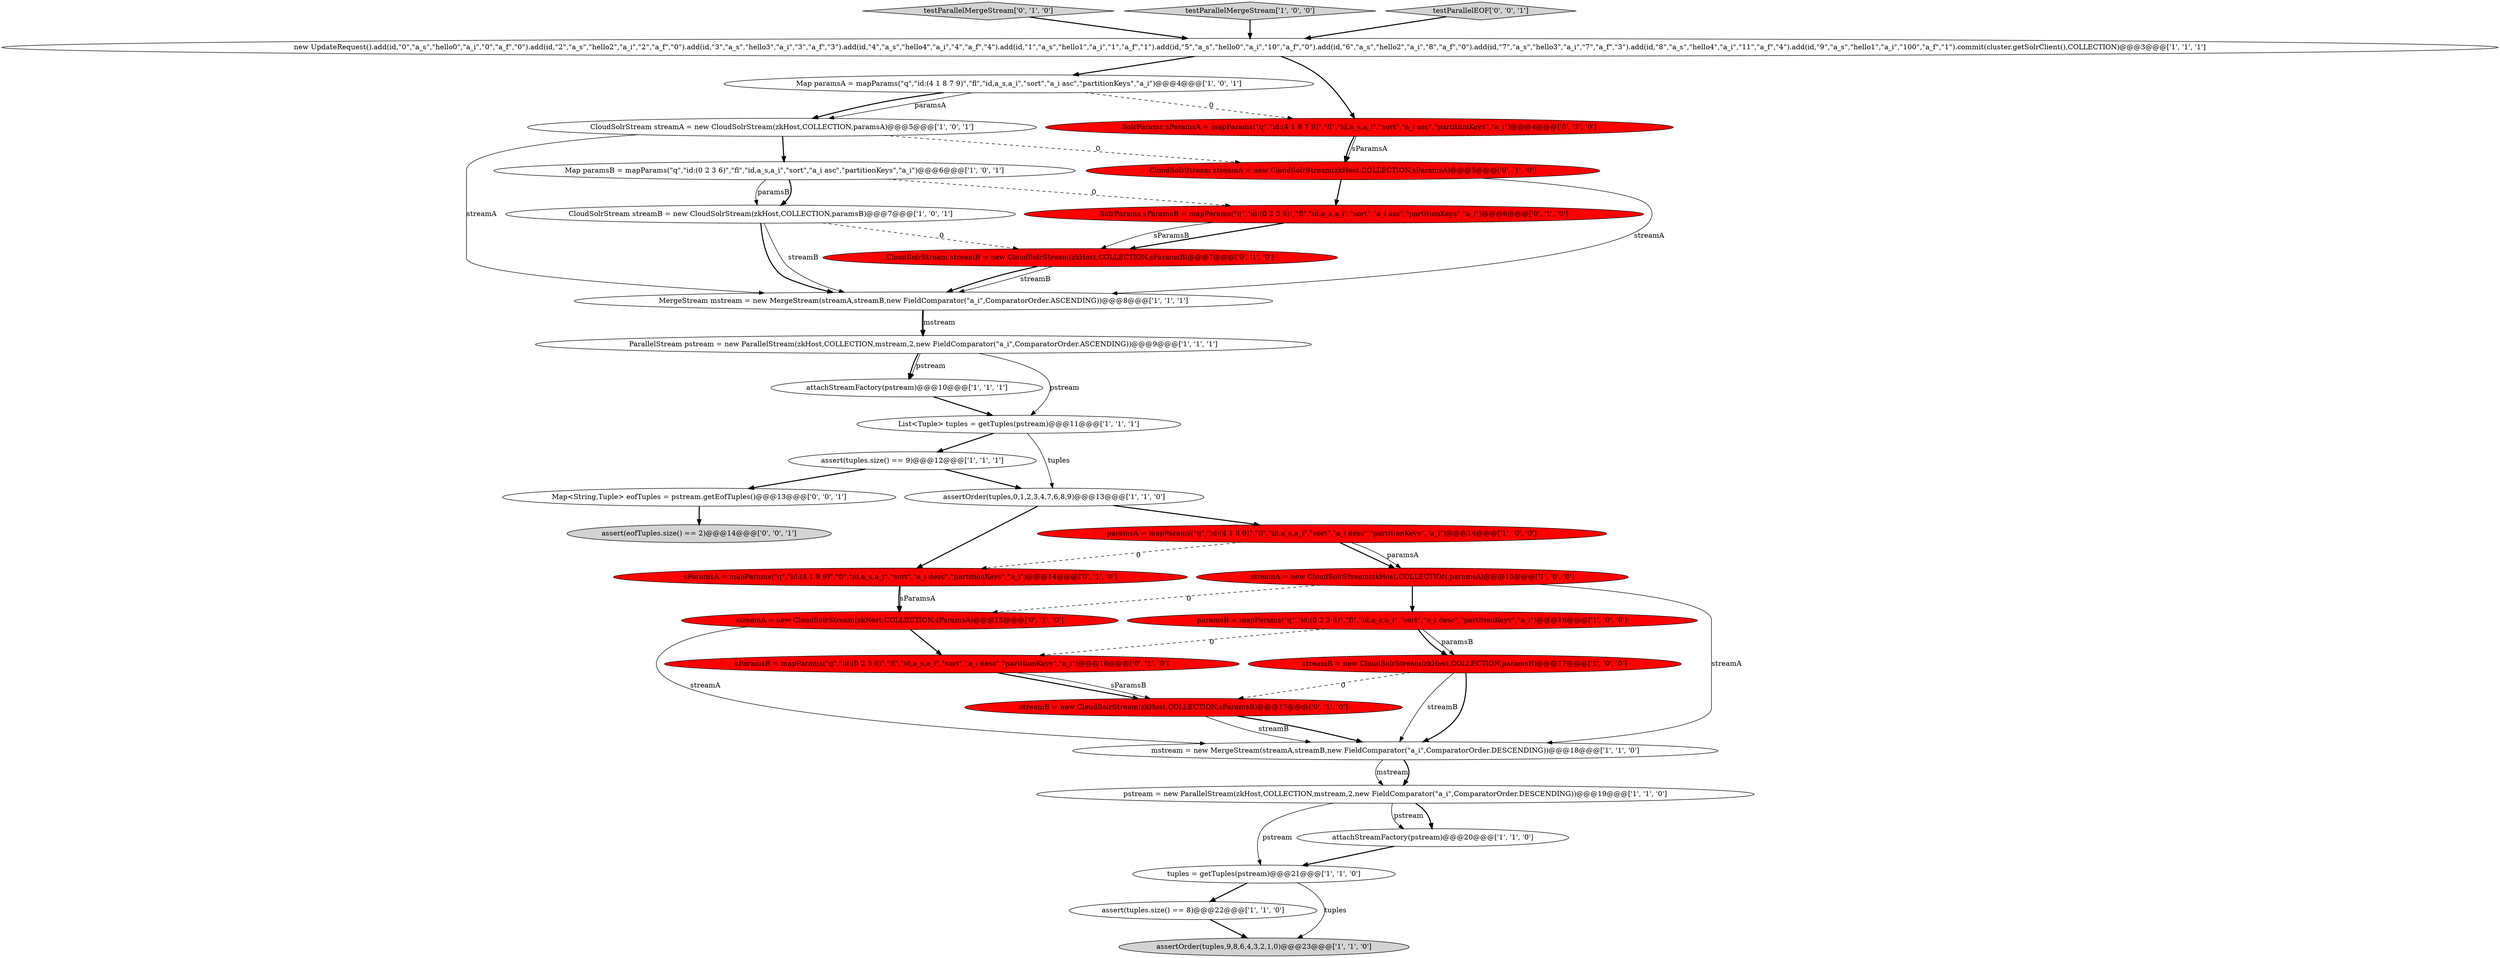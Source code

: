 digraph {
26 [style = filled, label = "sParamsA = mapParams(\"q\",\"id:(4 1 8 9)\",\"fl\",\"id,a_s,a_i\",\"sort\",\"a_i desc\",\"partitionKeys\",\"a_i\")@@@14@@@['0', '1', '0']", fillcolor = red, shape = ellipse image = "AAA1AAABBB2BBB"];
32 [style = filled, label = "Map<String,Tuple> eofTuples = pstream.getEofTuples()@@@13@@@['0', '0', '1']", fillcolor = white, shape = ellipse image = "AAA0AAABBB3BBB"];
12 [style = filled, label = "tuples = getTuples(pstream)@@@21@@@['1', '1', '0']", fillcolor = white, shape = ellipse image = "AAA0AAABBB1BBB"];
18 [style = filled, label = "mstream = new MergeStream(streamA,streamB,new FieldComparator(\"a_i\",ComparatorOrder.DESCENDING))@@@18@@@['1', '1', '0']", fillcolor = white, shape = ellipse image = "AAA0AAABBB1BBB"];
7 [style = filled, label = "attachStreamFactory(pstream)@@@10@@@['1', '1', '1']", fillcolor = white, shape = ellipse image = "AAA0AAABBB1BBB"];
21 [style = filled, label = "new UpdateRequest().add(id,\"0\",\"a_s\",\"hello0\",\"a_i\",\"0\",\"a_f\",\"0\").add(id,\"2\",\"a_s\",\"hello2\",\"a_i\",\"2\",\"a_f\",\"0\").add(id,\"3\",\"a_s\",\"hello3\",\"a_i\",\"3\",\"a_f\",\"3\").add(id,\"4\",\"a_s\",\"hello4\",\"a_i\",\"4\",\"a_f\",\"4\").add(id,\"1\",\"a_s\",\"hello1\",\"a_i\",\"1\",\"a_f\",\"1\").add(id,\"5\",\"a_s\",\"hello0\",\"a_i\",\"10\",\"a_f\",\"0\").add(id,\"6\",\"a_s\",\"hello2\",\"a_i\",\"8\",\"a_f\",\"0\").add(id,\"7\",\"a_s\",\"hello3\",\"a_i\",\"7\",\"a_f\",\"3\").add(id,\"8\",\"a_s\",\"hello4\",\"a_i\",\"11\",\"a_f\",\"4\").add(id,\"9\",\"a_s\",\"hello1\",\"a_i\",\"100\",\"a_f\",\"1\").commit(cluster.getSolrClient(),COLLECTION)@@@3@@@['1', '1', '1']", fillcolor = white, shape = ellipse image = "AAA0AAABBB1BBB"];
11 [style = filled, label = "CloudSolrStream streamB = new CloudSolrStream(zkHost,COLLECTION,paramsB)@@@7@@@['1', '0', '1']", fillcolor = white, shape = ellipse image = "AAA0AAABBB1BBB"];
22 [style = filled, label = "SolrParams sParamsB = mapParams(\"q\",\"id:(0 2 3 6)\",\"fl\",\"id,a_s,a_i\",\"sort\",\"a_i asc\",\"partitionKeys\",\"a_i\")@@@6@@@['0', '1', '0']", fillcolor = red, shape = ellipse image = "AAA1AAABBB2BBB"];
17 [style = filled, label = "assert(tuples.size() == 9)@@@12@@@['1', '1', '1']", fillcolor = white, shape = ellipse image = "AAA0AAABBB1BBB"];
1 [style = filled, label = "MergeStream mstream = new MergeStream(streamA,streamB,new FieldComparator(\"a_i\",ComparatorOrder.ASCENDING))@@@8@@@['1', '1', '1']", fillcolor = white, shape = ellipse image = "AAA0AAABBB1BBB"];
31 [style = filled, label = "assert(eofTuples.size() == 2)@@@14@@@['0', '0', '1']", fillcolor = lightgray, shape = ellipse image = "AAA0AAABBB3BBB"];
5 [style = filled, label = "ParallelStream pstream = new ParallelStream(zkHost,COLLECTION,mstream,2,new FieldComparator(\"a_i\",ComparatorOrder.ASCENDING))@@@9@@@['1', '1', '1']", fillcolor = white, shape = ellipse image = "AAA0AAABBB1BBB"];
0 [style = filled, label = "attachStreamFactory(pstream)@@@20@@@['1', '1', '0']", fillcolor = white, shape = ellipse image = "AAA0AAABBB1BBB"];
14 [style = filled, label = "List<Tuple> tuples = getTuples(pstream)@@@11@@@['1', '1', '1']", fillcolor = white, shape = ellipse image = "AAA0AAABBB1BBB"];
28 [style = filled, label = "sParamsB = mapParams(\"q\",\"id:(0 2 3 6)\",\"fl\",\"id,a_s,a_i\",\"sort\",\"a_i desc\",\"partitionKeys\",\"a_i\")@@@16@@@['0', '1', '0']", fillcolor = red, shape = ellipse image = "AAA1AAABBB2BBB"];
19 [style = filled, label = "assertOrder(tuples,0,1,2,3,4,7,6,8,9)@@@13@@@['1', '1', '0']", fillcolor = white, shape = ellipse image = "AAA0AAABBB1BBB"];
3 [style = filled, label = "paramsA = mapParams(\"q\",\"id:(4 1 8 9)\",\"fl\",\"id,a_s,a_i\",\"sort\",\"a_i desc\",\"partitionKeys\",\"a_i\")@@@14@@@['1', '0', '0']", fillcolor = red, shape = ellipse image = "AAA1AAABBB1BBB"];
15 [style = filled, label = "Map paramsB = mapParams(\"q\",\"id:(0 2 3 6)\",\"fl\",\"id,a_s,a_i\",\"sort\",\"a_i asc\",\"partitionKeys\",\"a_i\")@@@6@@@['1', '0', '1']", fillcolor = white, shape = ellipse image = "AAA0AAABBB1BBB"];
23 [style = filled, label = "CloudSolrStream streamA = new CloudSolrStream(zkHost,COLLECTION,sParamsA)@@@5@@@['0', '1', '0']", fillcolor = red, shape = ellipse image = "AAA1AAABBB2BBB"];
13 [style = filled, label = "paramsB = mapParams(\"q\",\"id:(0 2 3 6)\",\"fl\",\"id,a_s,a_i\",\"sort\",\"a_i desc\",\"partitionKeys\",\"a_i\")@@@16@@@['1', '0', '0']", fillcolor = red, shape = ellipse image = "AAA1AAABBB1BBB"];
20 [style = filled, label = "streamB = new CloudSolrStream(zkHost,COLLECTION,paramsB)@@@17@@@['1', '0', '0']", fillcolor = red, shape = ellipse image = "AAA1AAABBB1BBB"];
24 [style = filled, label = "testParallelMergeStream['0', '1', '0']", fillcolor = lightgray, shape = diamond image = "AAA0AAABBB2BBB"];
2 [style = filled, label = "Map paramsA = mapParams(\"q\",\"id:(4 1 8 7 9)\",\"fl\",\"id,a_s,a_i\",\"sort\",\"a_i asc\",\"partitionKeys\",\"a_i\")@@@4@@@['1', '0', '1']", fillcolor = white, shape = ellipse image = "AAA0AAABBB1BBB"];
10 [style = filled, label = "streamA = new CloudSolrStream(zkHost,COLLECTION,paramsA)@@@15@@@['1', '0', '0']", fillcolor = red, shape = ellipse image = "AAA1AAABBB1BBB"];
16 [style = filled, label = "CloudSolrStream streamA = new CloudSolrStream(zkHost,COLLECTION,paramsA)@@@5@@@['1', '0', '1']", fillcolor = white, shape = ellipse image = "AAA0AAABBB1BBB"];
29 [style = filled, label = "streamB = new CloudSolrStream(zkHost,COLLECTION,sParamsB)@@@17@@@['0', '1', '0']", fillcolor = red, shape = ellipse image = "AAA1AAABBB2BBB"];
9 [style = filled, label = "pstream = new ParallelStream(zkHost,COLLECTION,mstream,2,new FieldComparator(\"a_i\",ComparatorOrder.DESCENDING))@@@19@@@['1', '1', '0']", fillcolor = white, shape = ellipse image = "AAA0AAABBB1BBB"];
4 [style = filled, label = "testParallelMergeStream['1', '0', '0']", fillcolor = lightgray, shape = diamond image = "AAA0AAABBB1BBB"];
8 [style = filled, label = "assert(tuples.size() == 8)@@@22@@@['1', '1', '0']", fillcolor = white, shape = ellipse image = "AAA0AAABBB1BBB"];
25 [style = filled, label = "CloudSolrStream streamB = new CloudSolrStream(zkHost,COLLECTION,sParamsB)@@@7@@@['0', '1', '0']", fillcolor = red, shape = ellipse image = "AAA1AAABBB2BBB"];
27 [style = filled, label = "streamA = new CloudSolrStream(zkHost,COLLECTION,sParamsA)@@@15@@@['0', '1', '0']", fillcolor = red, shape = ellipse image = "AAA1AAABBB2BBB"];
30 [style = filled, label = "SolrParams sParamsA = mapParams(\"q\",\"id:(4 1 8 7 9)\",\"fl\",\"id,a_s,a_i\",\"sort\",\"a_i asc\",\"partitionKeys\",\"a_i\")@@@4@@@['0', '1', '0']", fillcolor = red, shape = ellipse image = "AAA1AAABBB2BBB"];
33 [style = filled, label = "testParallelEOF['0', '0', '1']", fillcolor = lightgray, shape = diamond image = "AAA0AAABBB3BBB"];
6 [style = filled, label = "assertOrder(tuples,9,8,6,4,3,2,1,0)@@@23@@@['1', '1', '0']", fillcolor = lightgray, shape = ellipse image = "AAA0AAABBB1BBB"];
1->5 [style = bold, label=""];
28->29 [style = bold, label=""];
16->15 [style = bold, label=""];
22->25 [style = bold, label=""];
25->1 [style = bold, label=""];
9->0 [style = bold, label=""];
3->26 [style = dashed, label="0"];
9->0 [style = solid, label="pstream"];
11->1 [style = solid, label="streamB"];
11->1 [style = bold, label=""];
20->18 [style = solid, label="streamB"];
0->12 [style = bold, label=""];
27->28 [style = bold, label=""];
30->23 [style = bold, label=""];
16->1 [style = solid, label="streamA"];
4->21 [style = bold, label=""];
29->18 [style = solid, label="streamB"];
14->17 [style = bold, label=""];
1->5 [style = solid, label="mstream"];
8->6 [style = bold, label=""];
12->6 [style = solid, label="tuples"];
25->1 [style = solid, label="streamB"];
18->9 [style = solid, label="mstream"];
30->23 [style = solid, label="sParamsA"];
21->30 [style = bold, label=""];
17->32 [style = bold, label=""];
27->18 [style = solid, label="streamA"];
28->29 [style = solid, label="sParamsB"];
16->23 [style = dashed, label="0"];
5->7 [style = solid, label="pstream"];
2->30 [style = dashed, label="0"];
10->27 [style = dashed, label="0"];
17->19 [style = bold, label=""];
15->22 [style = dashed, label="0"];
20->29 [style = dashed, label="0"];
29->18 [style = bold, label=""];
21->2 [style = bold, label=""];
15->11 [style = solid, label="paramsB"];
7->14 [style = bold, label=""];
13->20 [style = solid, label="paramsB"];
10->18 [style = solid, label="streamA"];
20->18 [style = bold, label=""];
26->27 [style = solid, label="sParamsA"];
3->10 [style = bold, label=""];
13->28 [style = dashed, label="0"];
26->27 [style = bold, label=""];
23->1 [style = solid, label="streamA"];
2->16 [style = solid, label="paramsA"];
23->22 [style = bold, label=""];
15->11 [style = bold, label=""];
9->12 [style = solid, label="pstream"];
10->13 [style = bold, label=""];
24->21 [style = bold, label=""];
14->19 [style = solid, label="tuples"];
12->8 [style = bold, label=""];
19->26 [style = bold, label=""];
22->25 [style = solid, label="sParamsB"];
5->14 [style = solid, label="pstream"];
18->9 [style = bold, label=""];
11->25 [style = dashed, label="0"];
3->10 [style = solid, label="paramsA"];
5->7 [style = bold, label=""];
33->21 [style = bold, label=""];
19->3 [style = bold, label=""];
32->31 [style = bold, label=""];
13->20 [style = bold, label=""];
2->16 [style = bold, label=""];
}
